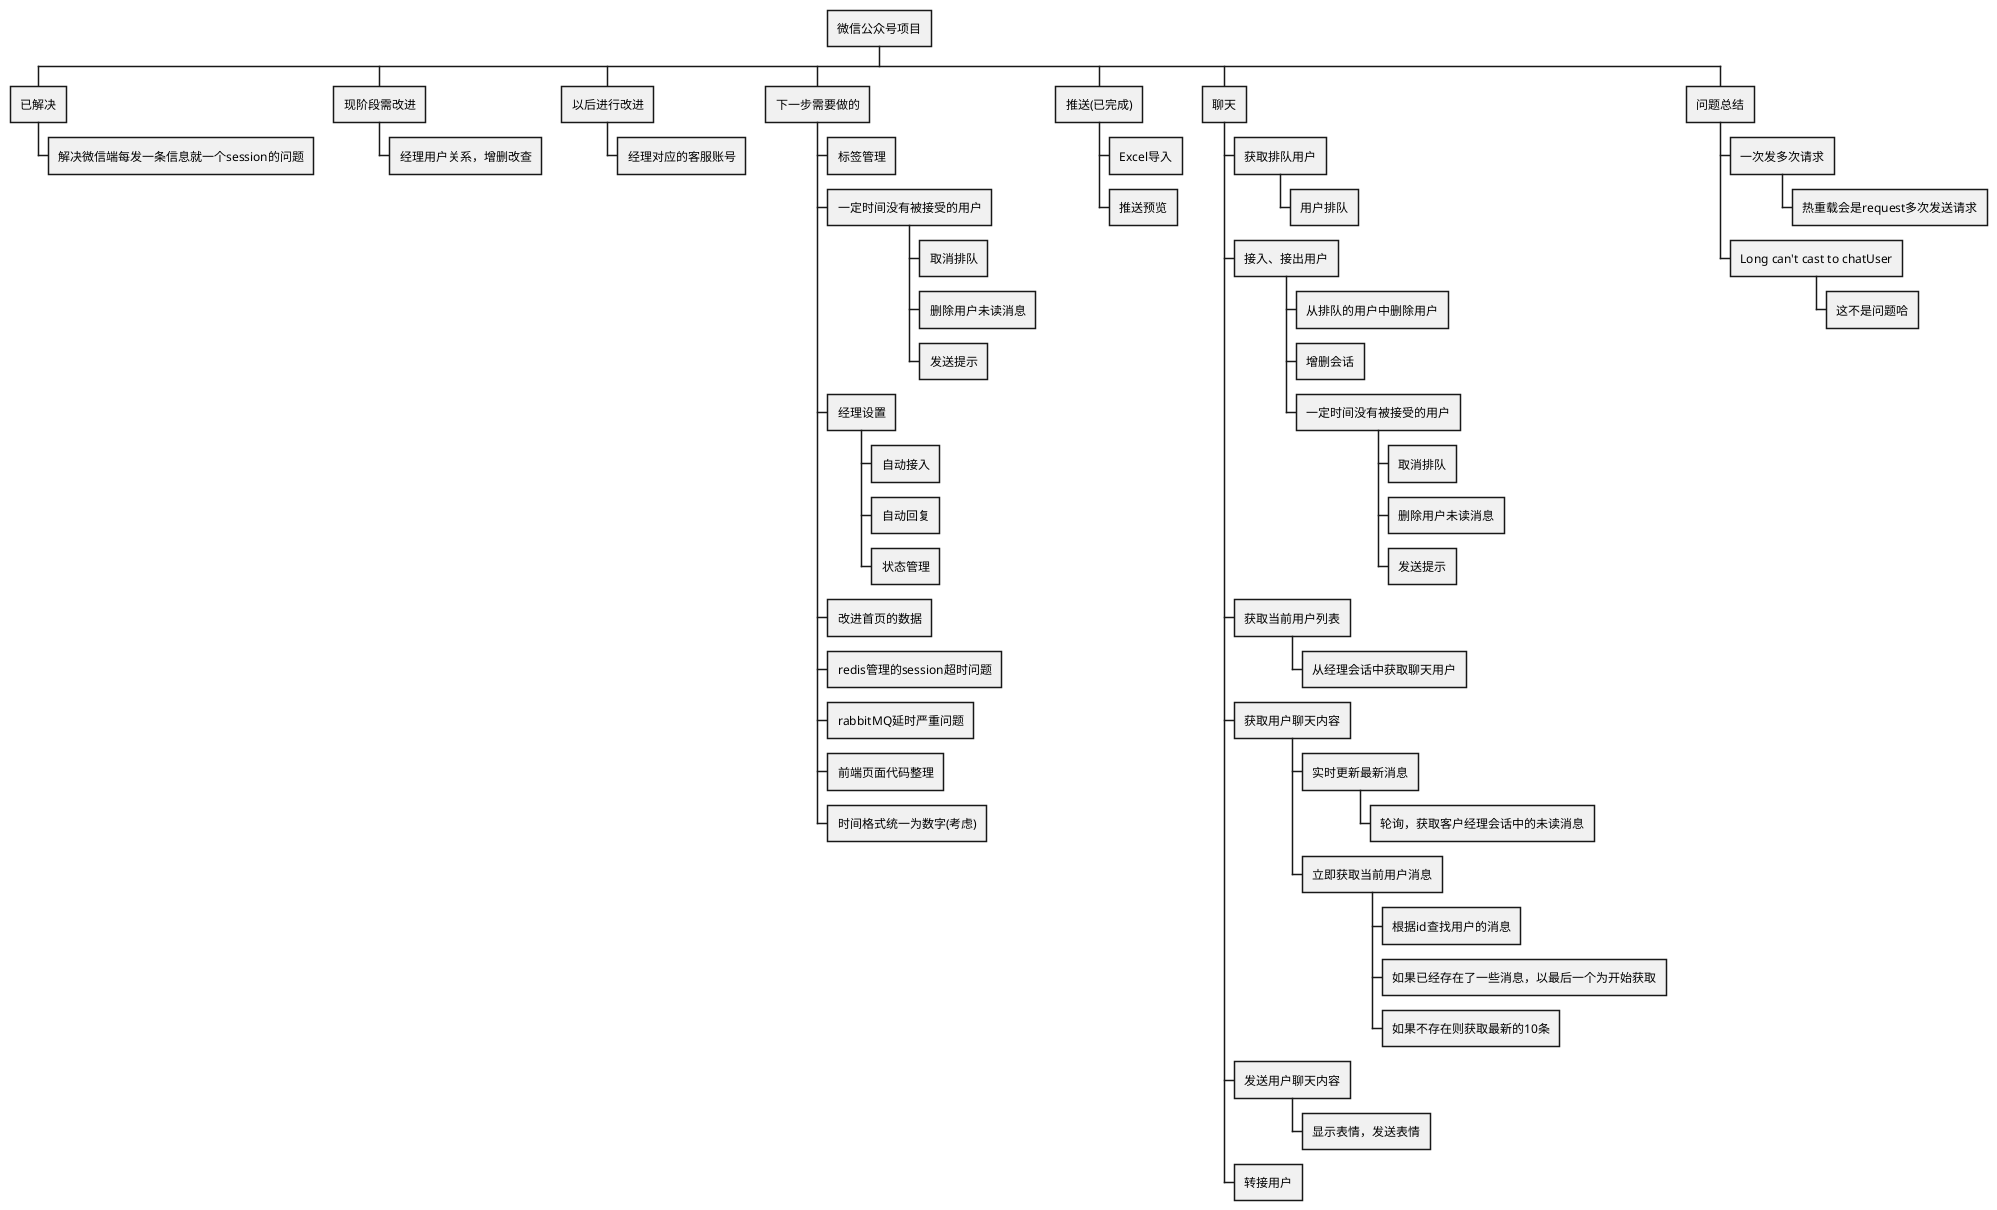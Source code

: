 @startwbs
* 微信公众号项目
** 已解决
*** 解决微信端每发一条信息就一个session的问题
** 现阶段需改进
*** 经理用户关系，增删改查

** 以后进行改进
*** 经理对应的客服账号
** 下一步需要做的
*** 标签管理
*** 一定时间没有被接受的用户
**** 取消排队
**** 删除用户未读消息
**** 发送提示
*** 经理设置
**** 自动接入
**** 自动回复
**** 状态管理
*** 改进首页的数据
*** redis管理的session超时问题
*** rabbitMQ延时严重问题
*** 前端页面代码整理
*** 时间格式统一为数字(考虑)

** 推送(已完成)
*** Excel导入
*** 推送预览
** 聊天
*** 获取排队用户
**** 用户排队
*** 接入、接出用户
**** 从排队的用户中删除用户
**** 增删会话
**** 一定时间没有被接受的用户
***** 取消排队
***** 删除用户未读消息
***** 发送提示
*** 获取当前用户列表
**** 从经理会话中获取聊天用户
*** 获取用户聊天内容
**** 实时更新最新消息
***** 轮询，获取客户经理会话中的未读消息
**** 立即获取当前用户消息
***** 根据id查找用户的消息
***** 如果已经存在了一些消息，以最后一个为开始获取
***** 如果不存在则获取最新的10条
*** 发送用户聊天内容
**** 显示表情，发送表情
*** 转接用户
** 问题总结
*** 一次发多次请求
**** 热重载会是request多次发送请求
*** Long can't cast to chatUser
**** 这不是问题哈
@endwbs